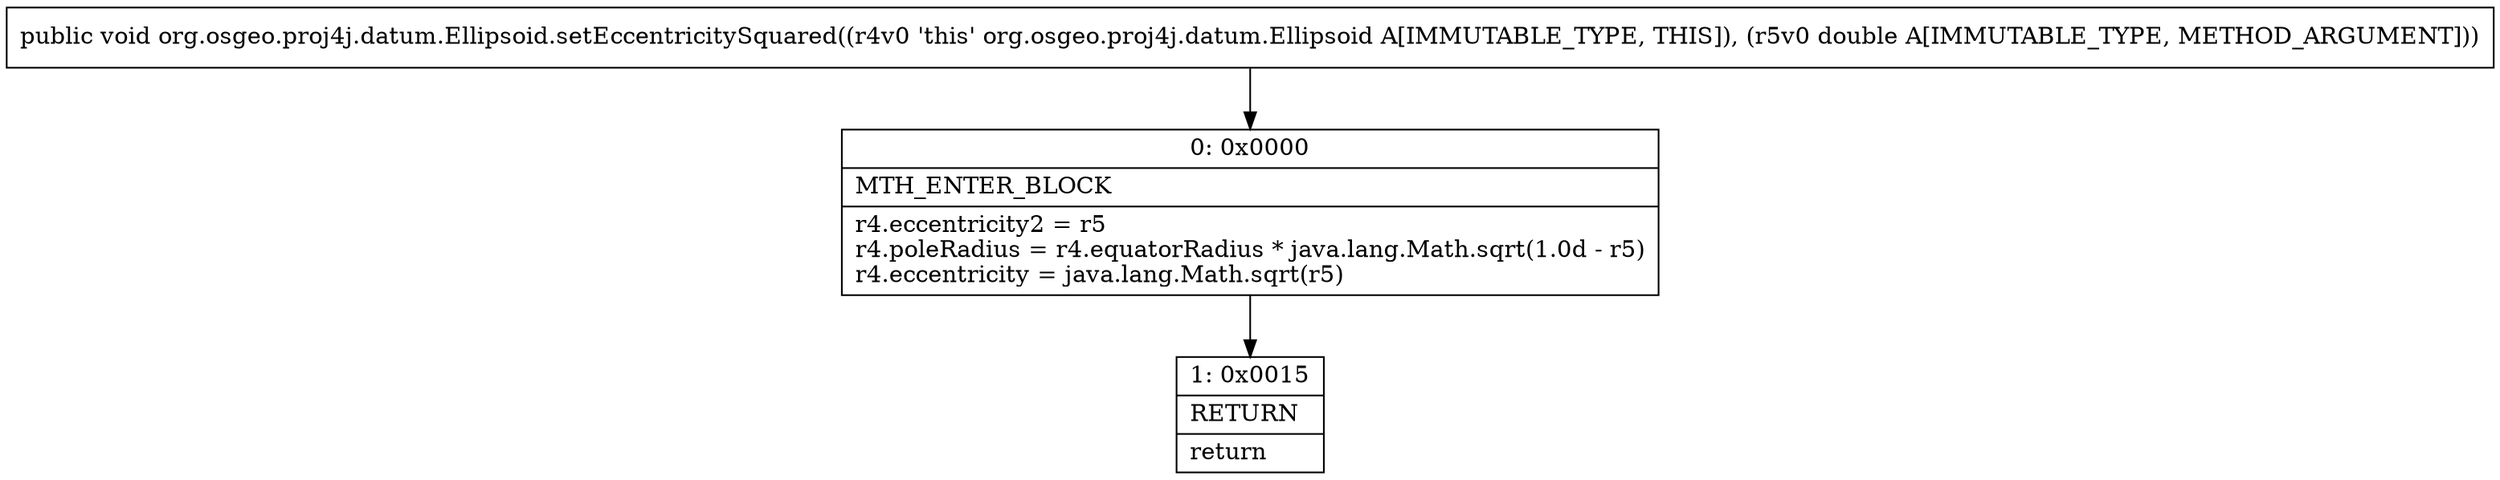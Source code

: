 digraph "CFG fororg.osgeo.proj4j.datum.Ellipsoid.setEccentricitySquared(D)V" {
Node_0 [shape=record,label="{0\:\ 0x0000|MTH_ENTER_BLOCK\l|r4.eccentricity2 = r5\lr4.poleRadius = r4.equatorRadius * java.lang.Math.sqrt(1.0d \- r5)\lr4.eccentricity = java.lang.Math.sqrt(r5)\l}"];
Node_1 [shape=record,label="{1\:\ 0x0015|RETURN\l|return\l}"];
MethodNode[shape=record,label="{public void org.osgeo.proj4j.datum.Ellipsoid.setEccentricitySquared((r4v0 'this' org.osgeo.proj4j.datum.Ellipsoid A[IMMUTABLE_TYPE, THIS]), (r5v0 double A[IMMUTABLE_TYPE, METHOD_ARGUMENT])) }"];
MethodNode -> Node_0;
Node_0 -> Node_1;
}

